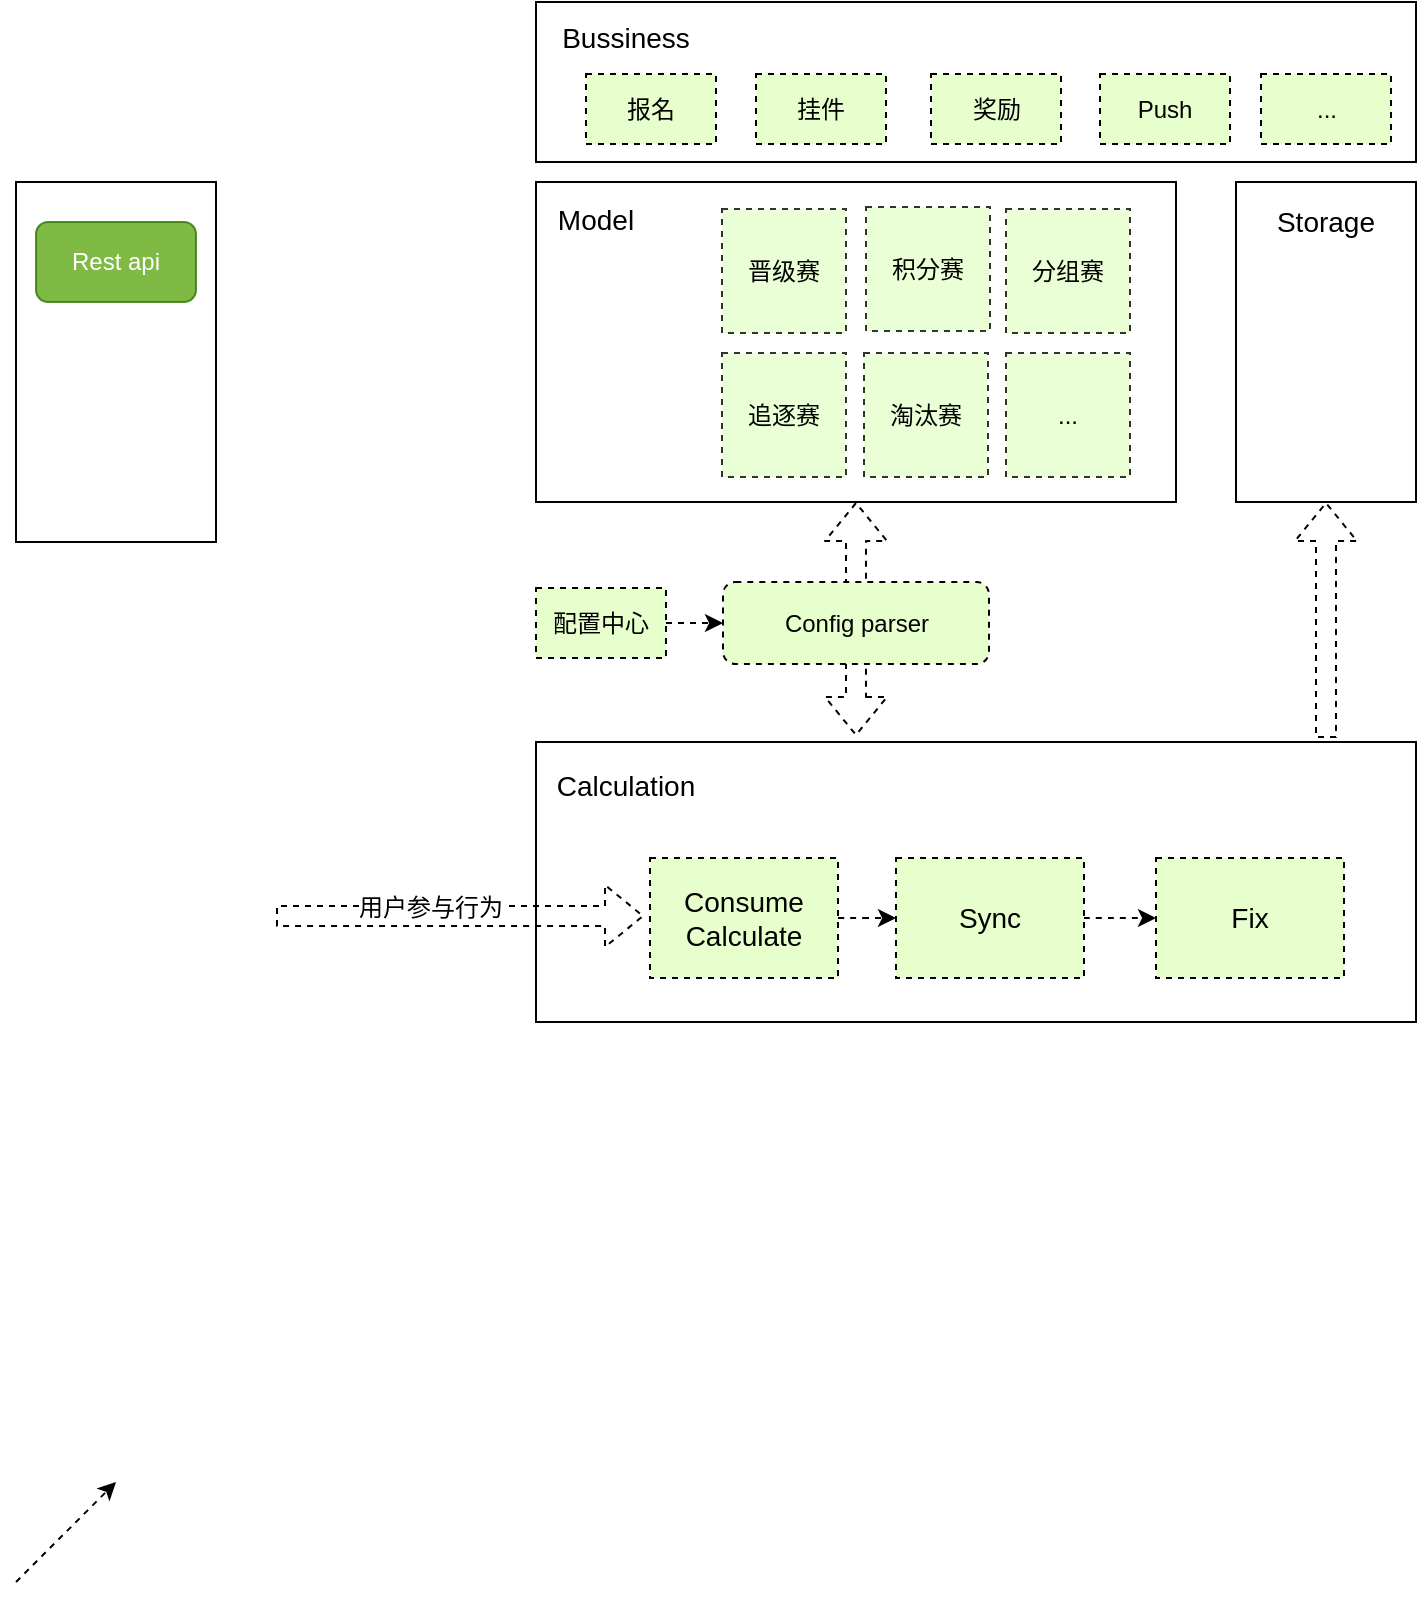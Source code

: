 <mxfile version="10.7.7" type="github"><diagram id="xEhpsPjz-JrfvKZ8K4dk" name="第 1 页"><mxGraphModel dx="1398" dy="858" grid="1" gridSize="10" guides="1" tooltips="1" connect="1" arrows="1" fold="1" page="1" pageScale="1" pageWidth="826" pageHeight="1169" math="0" shadow="0"><root><mxCell id="0"/><mxCell id="1" parent="0"/><mxCell id="2_gbh3nrMJRSnqGBZX9Q-56" value="" style="shape=flexArrow;endArrow=classic;startArrow=classic;html=1;dashed=1;entryX=0.5;entryY=1;entryDx=0;entryDy=0;" edge="1" parent="1" target="2_gbh3nrMJRSnqGBZX9Q-1"><mxGeometry width="50" height="50" relative="1" as="geometry"><mxPoint x="480" y="437" as="sourcePoint"/><mxPoint x="495" y="360" as="targetPoint"/></mxGeometry></mxCell><mxCell id="2_gbh3nrMJRSnqGBZX9Q-1" value="" style="rounded=0;whiteSpace=wrap;html=1;" vertex="1" parent="1"><mxGeometry x="320" y="160" width="320" height="160" as="geometry"/></mxCell><mxCell id="2_gbh3nrMJRSnqGBZX9Q-5" value="" style="rounded=0;whiteSpace=wrap;html=1;" vertex="1" parent="1"><mxGeometry x="320" y="440" width="440" height="140" as="geometry"/></mxCell><mxCell id="2_gbh3nrMJRSnqGBZX9Q-7" value="" style="rounded=0;whiteSpace=wrap;html=1;" vertex="1" parent="1"><mxGeometry x="320" y="70" width="440" height="80" as="geometry"/></mxCell><mxCell id="2_gbh3nrMJRSnqGBZX9Q-8" value="" style="rounded=0;whiteSpace=wrap;html=1;" vertex="1" parent="1"><mxGeometry x="60" y="160" width="100" height="180" as="geometry"/></mxCell><mxCell id="2_gbh3nrMJRSnqGBZX9Q-19" value="Rest api" style="text;html=1;strokeColor=#2D7600;fillColor=#60a917;align=center;verticalAlign=middle;whiteSpace=wrap;rounded=1;fontColor=#ffffff;comic=0;glass=0;shadow=0;opacity=80;" vertex="1" parent="1"><mxGeometry x="70" y="180" width="80" height="40" as="geometry"/></mxCell><mxCell id="2_gbh3nrMJRSnqGBZX9Q-23" value="" style="rounded=0;whiteSpace=wrap;html=1;" vertex="1" parent="1"><mxGeometry x="670" y="160" width="90" height="160" as="geometry"/></mxCell><mxCell id="2_gbh3nrMJRSnqGBZX9Q-37" value="晋级赛" style="whiteSpace=wrap;html=1;aspect=fixed;rounded=0;shadow=0;glass=0;comic=0;opacity=80;arcSize=31;dashed=1;fillColor=#E6FFCC;" vertex="1" parent="1"><mxGeometry x="413" y="173.5" width="62" height="62" as="geometry"/></mxCell><mxCell id="2_gbh3nrMJRSnqGBZX9Q-44" value="积分赛" style="whiteSpace=wrap;html=1;aspect=fixed;rounded=0;shadow=0;glass=0;comic=0;opacity=80;arcSize=31;dashed=1;fillColor=#E6FFCC;" vertex="1" parent="1"><mxGeometry x="485" y="172.5" width="62" height="62" as="geometry"/></mxCell><mxCell id="2_gbh3nrMJRSnqGBZX9Q-45" value="追逐赛" style="whiteSpace=wrap;html=1;aspect=fixed;rounded=0;shadow=0;glass=0;comic=0;opacity=80;arcSize=31;dashed=1;fillColor=#E6FFCC;" vertex="1" parent="1"><mxGeometry x="413" y="245.5" width="62" height="62" as="geometry"/></mxCell><mxCell id="2_gbh3nrMJRSnqGBZX9Q-46" value="..." style="whiteSpace=wrap;html=1;aspect=fixed;rounded=0;shadow=0;glass=0;comic=0;opacity=80;arcSize=31;dashed=1;fillColor=#E6FFCC;" vertex="1" parent="1"><mxGeometry x="555" y="245.5" width="62" height="62" as="geometry"/></mxCell><mxCell id="2_gbh3nrMJRSnqGBZX9Q-47" value="淘汰赛" style="whiteSpace=wrap;html=1;aspect=fixed;rounded=0;shadow=0;glass=0;comic=0;opacity=80;arcSize=31;dashed=1;fillColor=#E6FFCC;" vertex="1" parent="1"><mxGeometry x="484" y="245.5" width="62" height="62" as="geometry"/></mxCell><mxCell id="2_gbh3nrMJRSnqGBZX9Q-48" value="分组赛" style="whiteSpace=wrap;html=1;aspect=fixed;rounded=0;shadow=0;glass=0;comic=0;opacity=80;arcSize=31;dashed=1;fillColor=#E6FFCC;" vertex="1" parent="1"><mxGeometry x="555" y="173.5" width="62" height="62" as="geometry"/></mxCell><mxCell id="2_gbh3nrMJRSnqGBZX9Q-52" value="Config parser&lt;br&gt;" style="rounded=1;whiteSpace=wrap;html=1;shadow=0;glass=0;dashed=1;comic=0;fillColor=#E6FFCC;" vertex="1" parent="1"><mxGeometry x="413.5" y="360" width="133" height="41" as="geometry"/></mxCell><mxCell id="2_gbh3nrMJRSnqGBZX9Q-58" value="" style="shape=flexArrow;endArrow=classic;html=1;dashed=1;entryX=0;entryY=0.5;entryDx=0;entryDy=0;" edge="1" parent="1"><mxGeometry width="50" height="50" relative="1" as="geometry"><mxPoint x="190" y="527" as="sourcePoint"/><mxPoint x="374" y="527" as="targetPoint"/></mxGeometry></mxCell><mxCell id="2_gbh3nrMJRSnqGBZX9Q-59" value="用户参与行为" style="text;html=1;resizable=0;points=[];align=center;verticalAlign=middle;labelBackgroundColor=#ffffff;" vertex="1" connectable="0" parent="2_gbh3nrMJRSnqGBZX9Q-58"><mxGeometry x="-0.17" y="4" relative="1" as="geometry"><mxPoint as="offset"/></mxGeometry></mxCell><mxCell id="2_gbh3nrMJRSnqGBZX9Q-69" value="报名" style="rounded=0;whiteSpace=wrap;html=1;shadow=0;glass=0;dashed=1;comic=0;strokeColor=#000000;fillColor=#E6FFCC;" vertex="1" parent="1"><mxGeometry x="345" y="106" width="65" height="35" as="geometry"/></mxCell><mxCell id="2_gbh3nrMJRSnqGBZX9Q-70" value="挂件" style="rounded=0;whiteSpace=wrap;html=1;shadow=0;glass=0;dashed=1;comic=0;strokeColor=#000000;fillColor=#E6FFCC;" vertex="1" parent="1"><mxGeometry x="430" y="106" width="65" height="35" as="geometry"/></mxCell><mxCell id="2_gbh3nrMJRSnqGBZX9Q-71" value="奖励" style="rounded=0;whiteSpace=wrap;html=1;shadow=0;glass=0;dashed=1;comic=0;strokeColor=#000000;fillColor=#E6FFCC;" vertex="1" parent="1"><mxGeometry x="517.5" y="106" width="65" height="35" as="geometry"/></mxCell><mxCell id="2_gbh3nrMJRSnqGBZX9Q-72" value="Model&lt;br style=&quot;font-size: 14px;&quot;&gt;" style="text;html=1;strokeColor=none;fillColor=none;align=center;verticalAlign=middle;whiteSpace=wrap;rounded=0;shadow=0;glass=0;dashed=1;comic=0;fontSize=14;" vertex="1" parent="1"><mxGeometry x="320" y="160" width="60" height="37" as="geometry"/></mxCell><mxCell id="2_gbh3nrMJRSnqGBZX9Q-75" value="&lt;span&gt;Calculation&lt;/span&gt;" style="text;html=1;strokeColor=none;fillColor=none;align=center;verticalAlign=middle;whiteSpace=wrap;rounded=0;shadow=0;glass=0;dashed=1;comic=0;fontSize=14;" vertex="1" parent="1"><mxGeometry x="320" y="440" width="90" height="44" as="geometry"/></mxCell><mxCell id="2_gbh3nrMJRSnqGBZX9Q-84" value="" style="edgeStyle=orthogonalEdgeStyle;curved=1;rounded=0;orthogonalLoop=1;jettySize=auto;html=1;dashed=1;fontSize=14;" edge="1" parent="1" source="2_gbh3nrMJRSnqGBZX9Q-76" target="2_gbh3nrMJRSnqGBZX9Q-83"><mxGeometry relative="1" as="geometry"/></mxCell><mxCell id="2_gbh3nrMJRSnqGBZX9Q-76" value="Consume Calculate" style="rounded=0;whiteSpace=wrap;html=1;shadow=0;glass=0;dashed=1;comic=0;strokeColor=#000000;fillColor=#E6FFCC;fontSize=14;" vertex="1" parent="1"><mxGeometry x="377" y="498" width="94" height="60" as="geometry"/></mxCell><mxCell id="2_gbh3nrMJRSnqGBZX9Q-88" style="edgeStyle=orthogonalEdgeStyle;curved=1;rounded=0;orthogonalLoop=1;jettySize=auto;html=1;exitX=1;exitY=0.5;exitDx=0;exitDy=0;dashed=1;fontSize=14;entryX=0;entryY=0.5;entryDx=0;entryDy=0;" edge="1" parent="1" source="2_gbh3nrMJRSnqGBZX9Q-83" target="2_gbh3nrMJRSnqGBZX9Q-85"><mxGeometry relative="1" as="geometry"/></mxCell><mxCell id="2_gbh3nrMJRSnqGBZX9Q-83" value="Sync" style="rounded=0;whiteSpace=wrap;html=1;shadow=0;glass=0;dashed=1;comic=0;strokeColor=#000000;fillColor=#E6FFCC;fontSize=14;" vertex="1" parent="1"><mxGeometry x="500" y="498" width="94" height="60" as="geometry"/></mxCell><mxCell id="2_gbh3nrMJRSnqGBZX9Q-77" value="&lt;span&gt;Bussiness&lt;/span&gt;" style="text;html=1;strokeColor=none;fillColor=none;align=center;verticalAlign=middle;whiteSpace=wrap;rounded=0;shadow=0;glass=0;dashed=1;comic=0;fontSize=14;" vertex="1" parent="1"><mxGeometry x="320" y="70" width="90" height="36" as="geometry"/></mxCell><mxCell id="2_gbh3nrMJRSnqGBZX9Q-78" value="Push" style="rounded=0;whiteSpace=wrap;html=1;shadow=0;glass=0;dashed=1;comic=0;strokeColor=#000000;fillColor=#E6FFCC;" vertex="1" parent="1"><mxGeometry x="602" y="106" width="65" height="35" as="geometry"/></mxCell><mxCell id="2_gbh3nrMJRSnqGBZX9Q-79" value="..." style="rounded=0;whiteSpace=wrap;html=1;shadow=0;glass=0;dashed=1;comic=0;strokeColor=#000000;fillColor=#E6FFCC;" vertex="1" parent="1"><mxGeometry x="682.5" y="106" width="65" height="35" as="geometry"/></mxCell><mxCell id="2_gbh3nrMJRSnqGBZX9Q-85" value="Fix" style="rounded=0;whiteSpace=wrap;html=1;shadow=0;glass=0;dashed=1;comic=0;strokeColor=#000000;fillColor=#E6FFCC;fontSize=14;" vertex="1" parent="1"><mxGeometry x="630" y="498" width="94" height="60" as="geometry"/></mxCell><mxCell id="2_gbh3nrMJRSnqGBZX9Q-87" value="" style="endArrow=classic;html=1;dashed=1;fontSize=14;" edge="1" parent="1"><mxGeometry width="50" height="50" relative="1" as="geometry"><mxPoint x="60" y="860" as="sourcePoint"/><mxPoint x="110" y="810" as="targetPoint"/></mxGeometry></mxCell><mxCell id="2_gbh3nrMJRSnqGBZX9Q-93" value="Storage" style="text;html=1;strokeColor=none;fillColor=none;align=center;verticalAlign=middle;whiteSpace=wrap;rounded=0;shadow=0;glass=0;dashed=1;comic=0;fontSize=14;" vertex="1" parent="1"><mxGeometry x="670" y="160" width="90" height="40" as="geometry"/></mxCell><mxCell id="2_gbh3nrMJRSnqGBZX9Q-94" value="" style="shape=flexArrow;endArrow=classic;html=1;dashed=1;fontSize=14;entryX=0.5;entryY=1;entryDx=0;entryDy=0;" edge="1" parent="1" target="2_gbh3nrMJRSnqGBZX9Q-23"><mxGeometry width="50" height="50" relative="1" as="geometry"><mxPoint x="715" y="438" as="sourcePoint"/><mxPoint x="740" y="370" as="targetPoint"/></mxGeometry></mxCell><mxCell id="2_gbh3nrMJRSnqGBZX9Q-97" style="edgeStyle=orthogonalEdgeStyle;rounded=0;orthogonalLoop=1;jettySize=auto;html=1;exitX=1;exitY=0.5;exitDx=0;exitDy=0;entryX=0;entryY=0.5;entryDx=0;entryDy=0;dashed=1;fontSize=14;" edge="1" parent="1" source="2_gbh3nrMJRSnqGBZX9Q-95" target="2_gbh3nrMJRSnqGBZX9Q-52"><mxGeometry relative="1" as="geometry"/></mxCell><mxCell id="2_gbh3nrMJRSnqGBZX9Q-95" value="配置中心" style="rounded=0;whiteSpace=wrap;html=1;shadow=0;glass=0;dashed=1;comic=0;strokeColor=#000000;fillColor=#E6FFCC;" vertex="1" parent="1"><mxGeometry x="320" y="363" width="65" height="35" as="geometry"/></mxCell></root></mxGraphModel></diagram></mxfile>